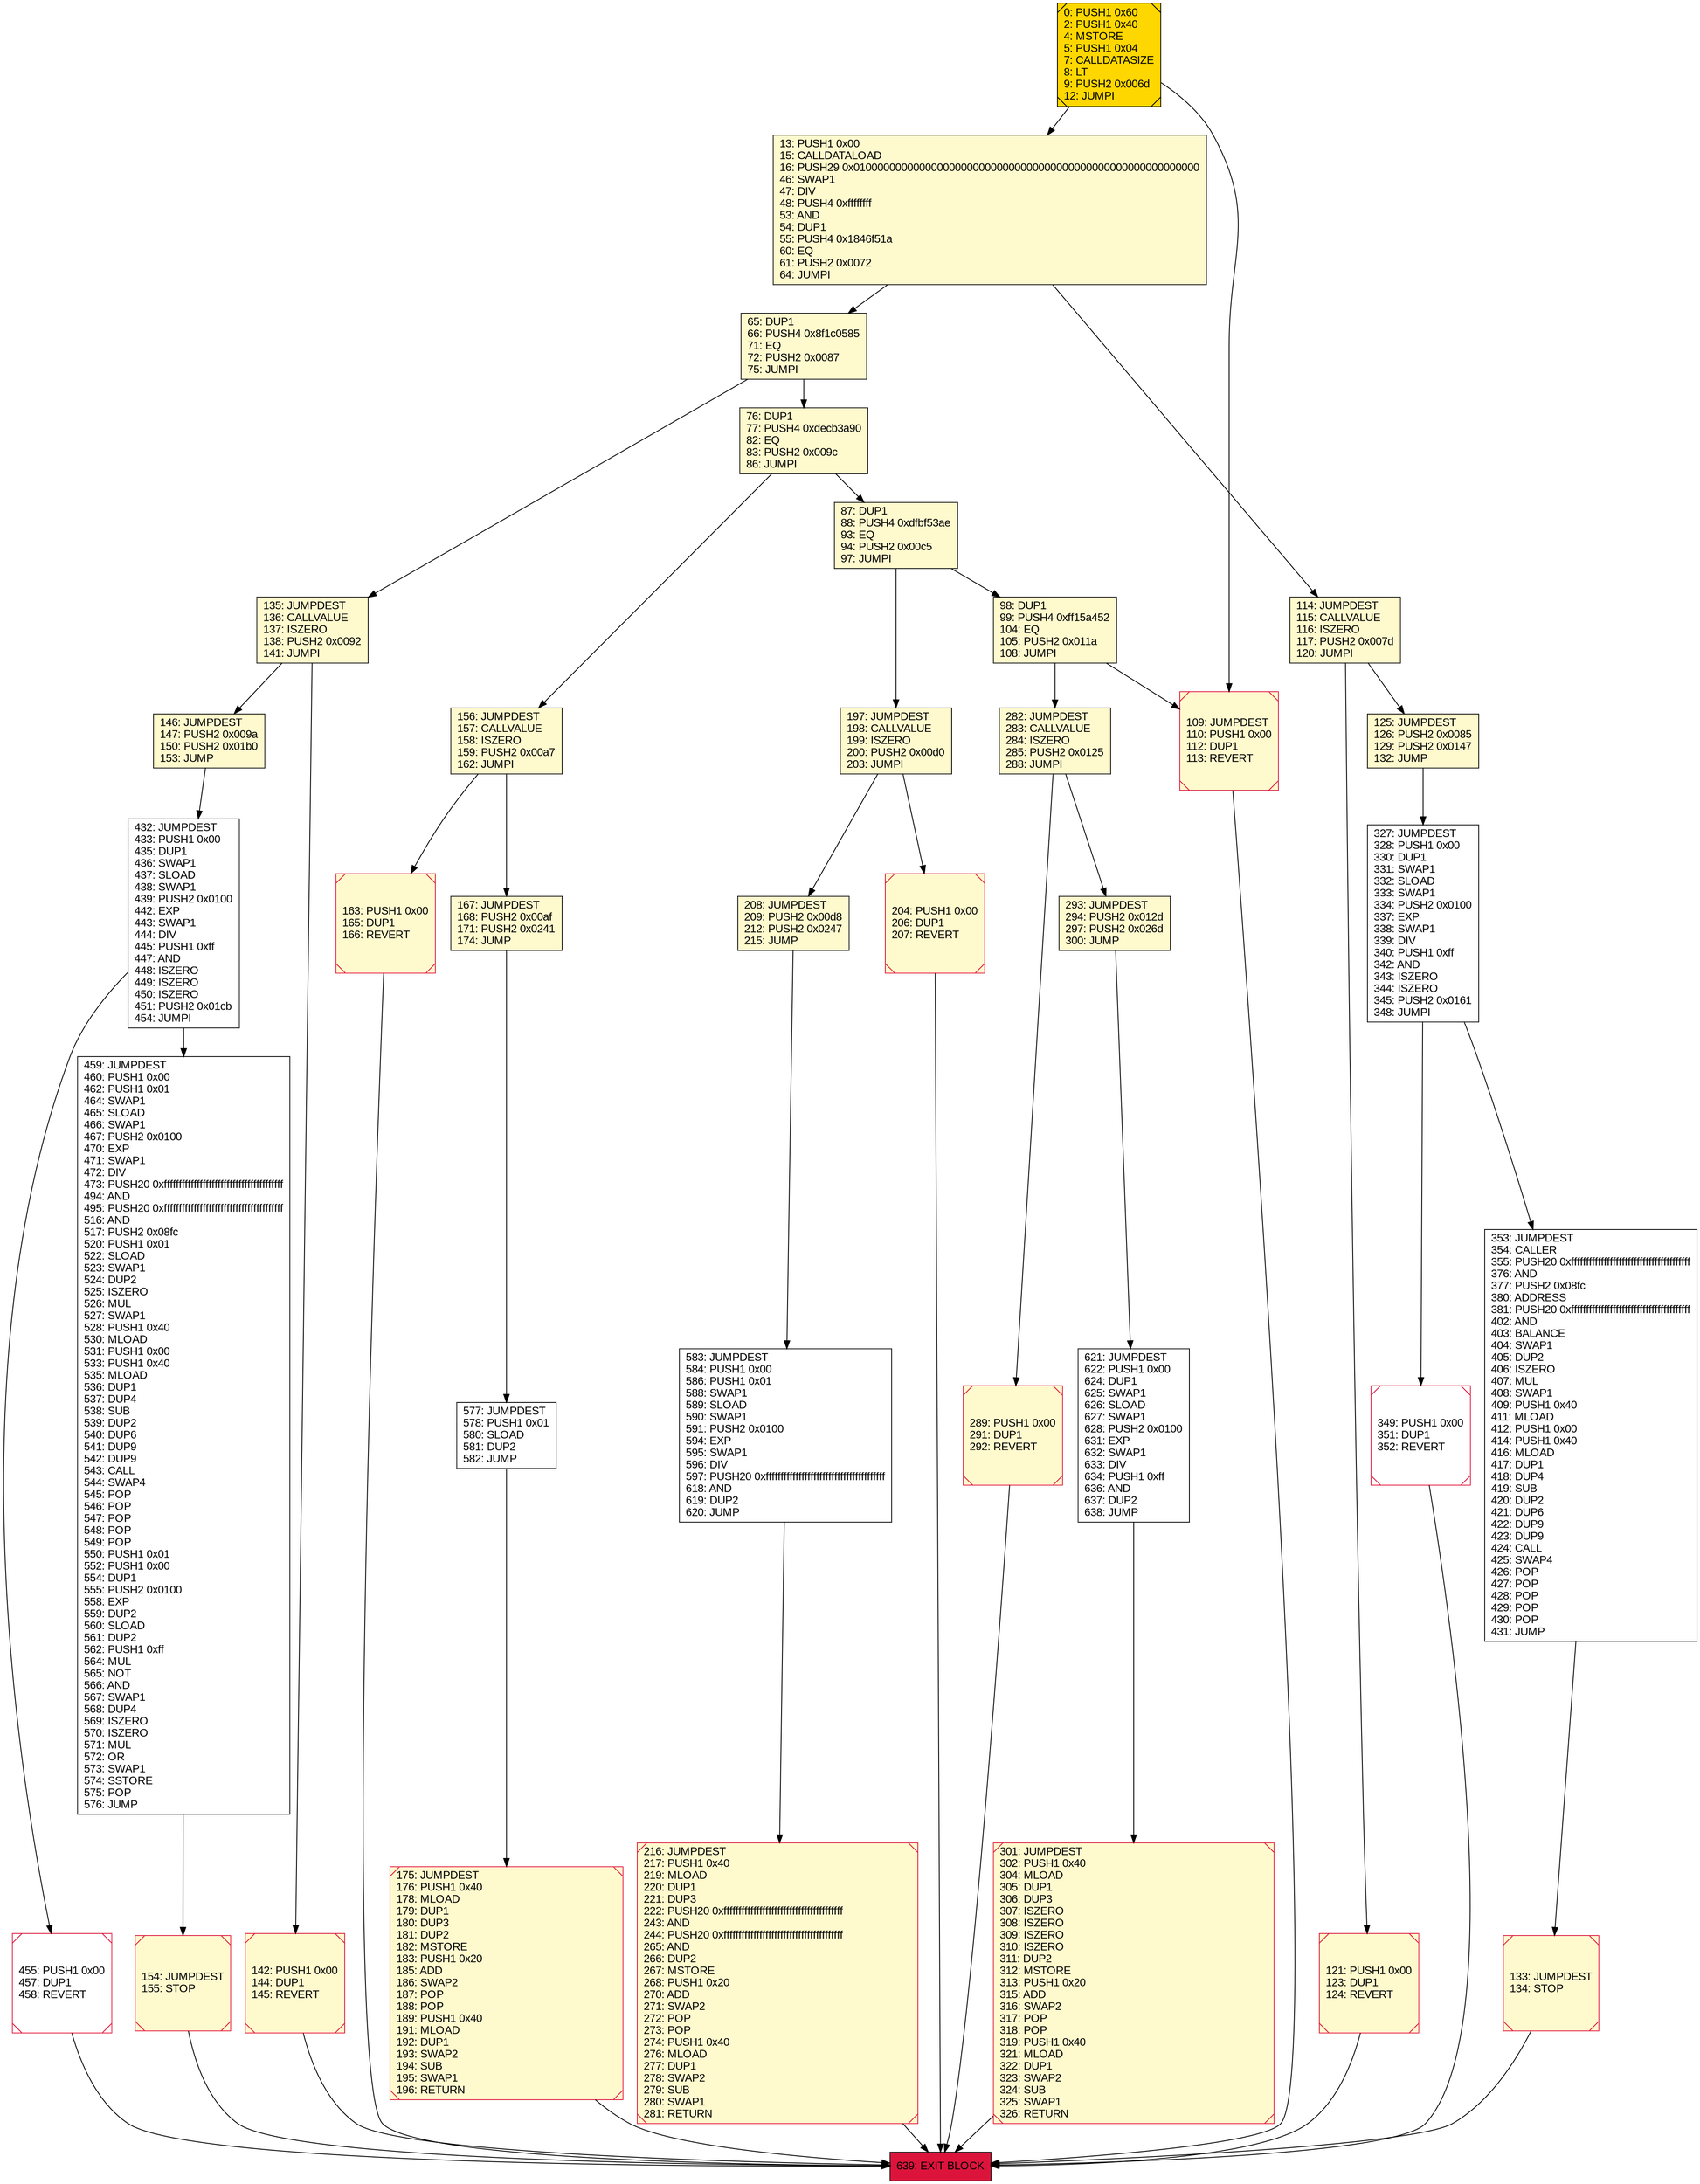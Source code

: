 digraph G {
bgcolor=transparent rankdir=UD;
node [shape=box style=filled color=black fillcolor=white fontname=arial fontcolor=black];
289 [label="289: PUSH1 0x00\l291: DUP1\l292: REVERT\l" fillcolor=lemonchiffon shape=Msquare color=crimson ];
282 [label="282: JUMPDEST\l283: CALLVALUE\l284: ISZERO\l285: PUSH2 0x0125\l288: JUMPI\l" fillcolor=lemonchiffon ];
163 [label="163: PUSH1 0x00\l165: DUP1\l166: REVERT\l" fillcolor=lemonchiffon shape=Msquare color=crimson ];
13 [label="13: PUSH1 0x00\l15: CALLDATALOAD\l16: PUSH29 0x0100000000000000000000000000000000000000000000000000000000\l46: SWAP1\l47: DIV\l48: PUSH4 0xffffffff\l53: AND\l54: DUP1\l55: PUSH4 0x1846f51a\l60: EQ\l61: PUSH2 0x0072\l64: JUMPI\l" fillcolor=lemonchiffon ];
167 [label="167: JUMPDEST\l168: PUSH2 0x00af\l171: PUSH2 0x0241\l174: JUMP\l" fillcolor=lemonchiffon ];
146 [label="146: JUMPDEST\l147: PUSH2 0x009a\l150: PUSH2 0x01b0\l153: JUMP\l" fillcolor=lemonchiffon ];
621 [label="621: JUMPDEST\l622: PUSH1 0x00\l624: DUP1\l625: SWAP1\l626: SLOAD\l627: SWAP1\l628: PUSH2 0x0100\l631: EXP\l632: SWAP1\l633: DIV\l634: PUSH1 0xff\l636: AND\l637: DUP2\l638: JUMP\l" ];
432 [label="432: JUMPDEST\l433: PUSH1 0x00\l435: DUP1\l436: SWAP1\l437: SLOAD\l438: SWAP1\l439: PUSH2 0x0100\l442: EXP\l443: SWAP1\l444: DIV\l445: PUSH1 0xff\l447: AND\l448: ISZERO\l449: ISZERO\l450: ISZERO\l451: PUSH2 0x01cb\l454: JUMPI\l" ];
216 [label="216: JUMPDEST\l217: PUSH1 0x40\l219: MLOAD\l220: DUP1\l221: DUP3\l222: PUSH20 0xffffffffffffffffffffffffffffffffffffffff\l243: AND\l244: PUSH20 0xffffffffffffffffffffffffffffffffffffffff\l265: AND\l266: DUP2\l267: MSTORE\l268: PUSH1 0x20\l270: ADD\l271: SWAP2\l272: POP\l273: POP\l274: PUSH1 0x40\l276: MLOAD\l277: DUP1\l278: SWAP2\l279: SUB\l280: SWAP1\l281: RETURN\l" fillcolor=lemonchiffon shape=Msquare color=crimson ];
65 [label="65: DUP1\l66: PUSH4 0x8f1c0585\l71: EQ\l72: PUSH2 0x0087\l75: JUMPI\l" fillcolor=lemonchiffon ];
154 [label="154: JUMPDEST\l155: STOP\l" fillcolor=lemonchiffon shape=Msquare color=crimson ];
197 [label="197: JUMPDEST\l198: CALLVALUE\l199: ISZERO\l200: PUSH2 0x00d0\l203: JUMPI\l" fillcolor=lemonchiffon ];
133 [label="133: JUMPDEST\l134: STOP\l" fillcolor=lemonchiffon shape=Msquare color=crimson ];
301 [label="301: JUMPDEST\l302: PUSH1 0x40\l304: MLOAD\l305: DUP1\l306: DUP3\l307: ISZERO\l308: ISZERO\l309: ISZERO\l310: ISZERO\l311: DUP2\l312: MSTORE\l313: PUSH1 0x20\l315: ADD\l316: SWAP2\l317: POP\l318: POP\l319: PUSH1 0x40\l321: MLOAD\l322: DUP1\l323: SWAP2\l324: SUB\l325: SWAP1\l326: RETURN\l" fillcolor=lemonchiffon shape=Msquare color=crimson ];
135 [label="135: JUMPDEST\l136: CALLVALUE\l137: ISZERO\l138: PUSH2 0x0092\l141: JUMPI\l" fillcolor=lemonchiffon ];
114 [label="114: JUMPDEST\l115: CALLVALUE\l116: ISZERO\l117: PUSH2 0x007d\l120: JUMPI\l" fillcolor=lemonchiffon ];
208 [label="208: JUMPDEST\l209: PUSH2 0x00d8\l212: PUSH2 0x0247\l215: JUMP\l" fillcolor=lemonchiffon ];
76 [label="76: DUP1\l77: PUSH4 0xdecb3a90\l82: EQ\l83: PUSH2 0x009c\l86: JUMPI\l" fillcolor=lemonchiffon ];
156 [label="156: JUMPDEST\l157: CALLVALUE\l158: ISZERO\l159: PUSH2 0x00a7\l162: JUMPI\l" fillcolor=lemonchiffon ];
577 [label="577: JUMPDEST\l578: PUSH1 0x01\l580: SLOAD\l581: DUP2\l582: JUMP\l" ];
121 [label="121: PUSH1 0x00\l123: DUP1\l124: REVERT\l" fillcolor=lemonchiffon shape=Msquare color=crimson ];
327 [label="327: JUMPDEST\l328: PUSH1 0x00\l330: DUP1\l331: SWAP1\l332: SLOAD\l333: SWAP1\l334: PUSH2 0x0100\l337: EXP\l338: SWAP1\l339: DIV\l340: PUSH1 0xff\l342: AND\l343: ISZERO\l344: ISZERO\l345: PUSH2 0x0161\l348: JUMPI\l" ];
175 [label="175: JUMPDEST\l176: PUSH1 0x40\l178: MLOAD\l179: DUP1\l180: DUP3\l181: DUP2\l182: MSTORE\l183: PUSH1 0x20\l185: ADD\l186: SWAP2\l187: POP\l188: POP\l189: PUSH1 0x40\l191: MLOAD\l192: DUP1\l193: SWAP2\l194: SUB\l195: SWAP1\l196: RETURN\l" fillcolor=lemonchiffon shape=Msquare color=crimson ];
0 [label="0: PUSH1 0x60\l2: PUSH1 0x40\l4: MSTORE\l5: PUSH1 0x04\l7: CALLDATASIZE\l8: LT\l9: PUSH2 0x006d\l12: JUMPI\l" fillcolor=lemonchiffon shape=Msquare fillcolor=gold ];
98 [label="98: DUP1\l99: PUSH4 0xff15a452\l104: EQ\l105: PUSH2 0x011a\l108: JUMPI\l" fillcolor=lemonchiffon ];
455 [label="455: PUSH1 0x00\l457: DUP1\l458: REVERT\l" shape=Msquare color=crimson ];
125 [label="125: JUMPDEST\l126: PUSH2 0x0085\l129: PUSH2 0x0147\l132: JUMP\l" fillcolor=lemonchiffon ];
109 [label="109: JUMPDEST\l110: PUSH1 0x00\l112: DUP1\l113: REVERT\l" fillcolor=lemonchiffon shape=Msquare color=crimson ];
293 [label="293: JUMPDEST\l294: PUSH2 0x012d\l297: PUSH2 0x026d\l300: JUMP\l" fillcolor=lemonchiffon ];
204 [label="204: PUSH1 0x00\l206: DUP1\l207: REVERT\l" fillcolor=lemonchiffon shape=Msquare color=crimson ];
142 [label="142: PUSH1 0x00\l144: DUP1\l145: REVERT\l" fillcolor=lemonchiffon shape=Msquare color=crimson ];
583 [label="583: JUMPDEST\l584: PUSH1 0x00\l586: PUSH1 0x01\l588: SWAP1\l589: SLOAD\l590: SWAP1\l591: PUSH2 0x0100\l594: EXP\l595: SWAP1\l596: DIV\l597: PUSH20 0xffffffffffffffffffffffffffffffffffffffff\l618: AND\l619: DUP2\l620: JUMP\l" ];
459 [label="459: JUMPDEST\l460: PUSH1 0x00\l462: PUSH1 0x01\l464: SWAP1\l465: SLOAD\l466: SWAP1\l467: PUSH2 0x0100\l470: EXP\l471: SWAP1\l472: DIV\l473: PUSH20 0xffffffffffffffffffffffffffffffffffffffff\l494: AND\l495: PUSH20 0xffffffffffffffffffffffffffffffffffffffff\l516: AND\l517: PUSH2 0x08fc\l520: PUSH1 0x01\l522: SLOAD\l523: SWAP1\l524: DUP2\l525: ISZERO\l526: MUL\l527: SWAP1\l528: PUSH1 0x40\l530: MLOAD\l531: PUSH1 0x00\l533: PUSH1 0x40\l535: MLOAD\l536: DUP1\l537: DUP4\l538: SUB\l539: DUP2\l540: DUP6\l541: DUP9\l542: DUP9\l543: CALL\l544: SWAP4\l545: POP\l546: POP\l547: POP\l548: POP\l549: POP\l550: PUSH1 0x01\l552: PUSH1 0x00\l554: DUP1\l555: PUSH2 0x0100\l558: EXP\l559: DUP2\l560: SLOAD\l561: DUP2\l562: PUSH1 0xff\l564: MUL\l565: NOT\l566: AND\l567: SWAP1\l568: DUP4\l569: ISZERO\l570: ISZERO\l571: MUL\l572: OR\l573: SWAP1\l574: SSTORE\l575: POP\l576: JUMP\l" ];
87 [label="87: DUP1\l88: PUSH4 0xdfbf53ae\l93: EQ\l94: PUSH2 0x00c5\l97: JUMPI\l" fillcolor=lemonchiffon ];
349 [label="349: PUSH1 0x00\l351: DUP1\l352: REVERT\l" shape=Msquare color=crimson ];
639 [label="639: EXIT BLOCK\l" fillcolor=crimson ];
353 [label="353: JUMPDEST\l354: CALLER\l355: PUSH20 0xffffffffffffffffffffffffffffffffffffffff\l376: AND\l377: PUSH2 0x08fc\l380: ADDRESS\l381: PUSH20 0xffffffffffffffffffffffffffffffffffffffff\l402: AND\l403: BALANCE\l404: SWAP1\l405: DUP2\l406: ISZERO\l407: MUL\l408: SWAP1\l409: PUSH1 0x40\l411: MLOAD\l412: PUSH1 0x00\l414: PUSH1 0x40\l416: MLOAD\l417: DUP1\l418: DUP4\l419: SUB\l420: DUP2\l421: DUP6\l422: DUP9\l423: DUP9\l424: CALL\l425: SWAP4\l426: POP\l427: POP\l428: POP\l429: POP\l430: POP\l431: JUMP\l" ];
146 -> 432;
349 -> 639;
13 -> 65;
114 -> 121;
577 -> 175;
156 -> 167;
204 -> 639;
109 -> 639;
65 -> 76;
455 -> 639;
135 -> 146;
0 -> 13;
197 -> 204;
327 -> 353;
208 -> 583;
121 -> 639;
327 -> 349;
432 -> 455;
114 -> 125;
87 -> 197;
583 -> 216;
459 -> 154;
125 -> 327;
76 -> 156;
282 -> 289;
0 -> 109;
98 -> 109;
142 -> 639;
167 -> 577;
156 -> 163;
13 -> 114;
621 -> 301;
197 -> 208;
65 -> 135;
87 -> 98;
293 -> 621;
175 -> 639;
98 -> 282;
282 -> 293;
133 -> 639;
301 -> 639;
353 -> 133;
76 -> 87;
154 -> 639;
216 -> 639;
135 -> 142;
163 -> 639;
289 -> 639;
432 -> 459;
}